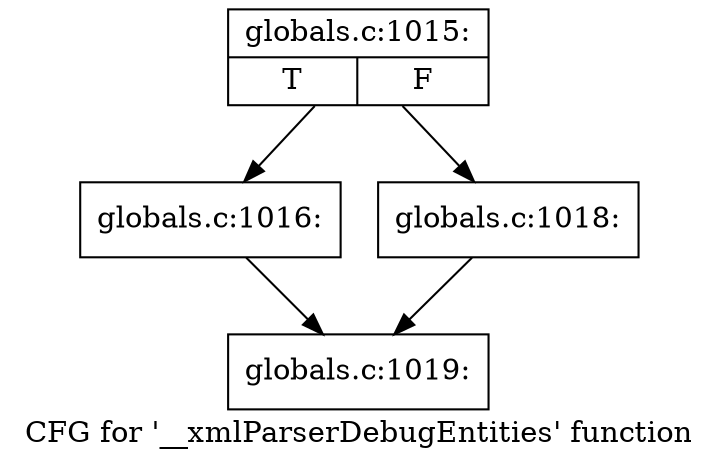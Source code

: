 digraph "CFG for '__xmlParserDebugEntities' function" {
	label="CFG for '__xmlParserDebugEntities' function";

	Node0x5624fdb330c0 [shape=record,label="{globals.c:1015:|{<s0>T|<s1>F}}"];
	Node0x5624fdb330c0 -> Node0x5624fdb344c0;
	Node0x5624fdb330c0 -> Node0x5624fdb34560;
	Node0x5624fdb344c0 [shape=record,label="{globals.c:1016:}"];
	Node0x5624fdb344c0 -> Node0x5624fdb335a0;
	Node0x5624fdb34560 [shape=record,label="{globals.c:1018:}"];
	Node0x5624fdb34560 -> Node0x5624fdb335a0;
	Node0x5624fdb335a0 [shape=record,label="{globals.c:1019:}"];
}
